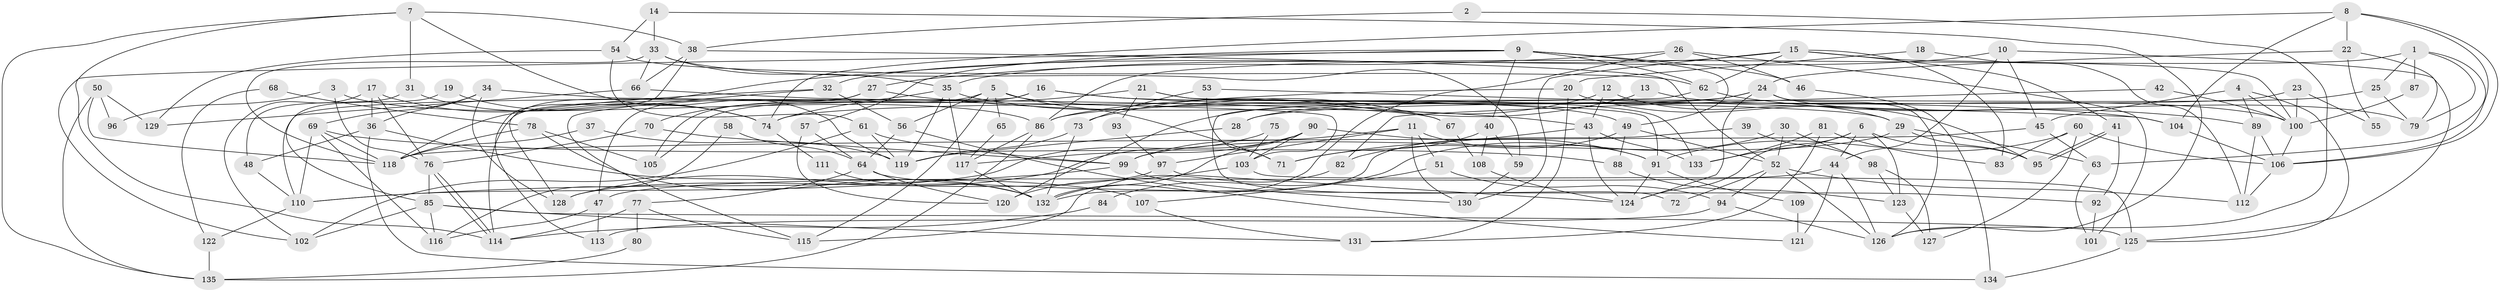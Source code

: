 // coarse degree distribution, {4: 0.21348314606741572, 6: 0.20224719101123595, 3: 0.19101123595505617, 5: 0.10112359550561797, 9: 0.0449438202247191, 10: 0.011235955056179775, 7: 0.0898876404494382, 2: 0.10112359550561797, 8: 0.0449438202247191}
// Generated by graph-tools (version 1.1) at 2025/23/03/03/25 07:23:56]
// undirected, 135 vertices, 270 edges
graph export_dot {
graph [start="1"]
  node [color=gray90,style=filled];
  1;
  2;
  3;
  4;
  5;
  6;
  7;
  8;
  9;
  10;
  11;
  12;
  13;
  14;
  15;
  16;
  17;
  18;
  19;
  20;
  21;
  22;
  23;
  24;
  25;
  26;
  27;
  28;
  29;
  30;
  31;
  32;
  33;
  34;
  35;
  36;
  37;
  38;
  39;
  40;
  41;
  42;
  43;
  44;
  45;
  46;
  47;
  48;
  49;
  50;
  51;
  52;
  53;
  54;
  55;
  56;
  57;
  58;
  59;
  60;
  61;
  62;
  63;
  64;
  65;
  66;
  67;
  68;
  69;
  70;
  71;
  72;
  73;
  74;
  75;
  76;
  77;
  78;
  79;
  80;
  81;
  82;
  83;
  84;
  85;
  86;
  87;
  88;
  89;
  90;
  91;
  92;
  93;
  94;
  95;
  96;
  97;
  98;
  99;
  100;
  101;
  102;
  103;
  104;
  105;
  106;
  107;
  108;
  109;
  110;
  111;
  112;
  113;
  114;
  115;
  116;
  117;
  118;
  119;
  120;
  121;
  122;
  123;
  124;
  125;
  126;
  127;
  128;
  129;
  130;
  131;
  132;
  133;
  134;
  135;
  1 -- 86;
  1 -- 25;
  1 -- 63;
  1 -- 79;
  1 -- 87;
  2 -- 38;
  2 -- 126;
  3 -- 86;
  3 -- 76;
  3 -- 96;
  4 -- 45;
  4 -- 89;
  4 -- 100;
  4 -- 125;
  5 -- 56;
  5 -- 49;
  5 -- 65;
  5 -- 71;
  5 -- 105;
  5 -- 115;
  6 -- 133;
  6 -- 95;
  6 -- 44;
  6 -- 123;
  6 -- 124;
  7 -- 119;
  7 -- 38;
  7 -- 31;
  7 -- 114;
  7 -- 135;
  8 -- 106;
  8 -- 106;
  8 -- 74;
  8 -- 22;
  8 -- 104;
  9 -- 102;
  9 -- 46;
  9 -- 40;
  9 -- 49;
  9 -- 57;
  9 -- 62;
  9 -- 128;
  10 -- 44;
  10 -- 125;
  10 -- 35;
  10 -- 45;
  11 -- 99;
  11 -- 130;
  11 -- 51;
  11 -- 91;
  11 -- 97;
  12 -- 43;
  12 -- 120;
  12 -- 29;
  13 -- 100;
  13 -- 73;
  14 -- 54;
  14 -- 126;
  14 -- 33;
  15 -- 130;
  15 -- 100;
  15 -- 32;
  15 -- 41;
  15 -- 62;
  15 -- 83;
  16 -- 29;
  16 -- 104;
  16 -- 105;
  16 -- 110;
  17 -- 36;
  17 -- 102;
  17 -- 74;
  17 -- 76;
  18 -- 112;
  18 -- 20;
  19 -- 85;
  19 -- 74;
  20 -- 131;
  20 -- 95;
  20 -- 86;
  21 -- 74;
  21 -- 91;
  21 -- 93;
  21 -- 133;
  22 -- 24;
  22 -- 55;
  22 -- 79;
  23 -- 100;
  23 -- 28;
  23 -- 55;
  24 -- 124;
  24 -- 79;
  24 -- 28;
  24 -- 74;
  24 -- 126;
  25 -- 86;
  25 -- 79;
  26 -- 132;
  26 -- 101;
  26 -- 27;
  26 -- 46;
  27 -- 114;
  27 -- 43;
  27 -- 47;
  28 -- 119;
  29 -- 63;
  29 -- 95;
  29 -- 99;
  30 -- 98;
  30 -- 52;
  30 -- 84;
  31 -- 74;
  31 -- 48;
  32 -- 118;
  32 -- 56;
  32 -- 115;
  33 -- 35;
  33 -- 59;
  33 -- 66;
  33 -- 118;
  34 -- 128;
  34 -- 69;
  34 -- 36;
  34 -- 103;
  35 -- 70;
  35 -- 67;
  35 -- 117;
  35 -- 119;
  36 -- 48;
  36 -- 107;
  36 -- 134;
  37 -- 118;
  37 -- 119;
  38 -- 113;
  38 -- 66;
  38 -- 52;
  39 -- 98;
  39 -- 132;
  40 -- 71;
  40 -- 59;
  40 -- 108;
  41 -- 95;
  41 -- 95;
  41 -- 92;
  42 -- 82;
  42 -- 100;
  43 -- 124;
  43 -- 71;
  43 -- 133;
  44 -- 126;
  44 -- 47;
  44 -- 121;
  45 -- 118;
  45 -- 63;
  46 -- 134;
  47 -- 113;
  47 -- 116;
  48 -- 110;
  49 -- 52;
  49 -- 82;
  49 -- 88;
  50 -- 135;
  50 -- 118;
  50 -- 96;
  50 -- 129;
  51 -- 107;
  51 -- 94;
  52 -- 94;
  52 -- 72;
  52 -- 112;
  52 -- 126;
  53 -- 71;
  53 -- 104;
  53 -- 73;
  54 -- 62;
  54 -- 61;
  54 -- 129;
  56 -- 64;
  56 -- 121;
  57 -- 64;
  57 -- 120;
  58 -- 64;
  58 -- 116;
  59 -- 130;
  60 -- 91;
  60 -- 106;
  60 -- 83;
  60 -- 127;
  61 -- 99;
  61 -- 119;
  61 -- 102;
  62 -- 72;
  62 -- 89;
  63 -- 101;
  64 -- 120;
  64 -- 77;
  64 -- 92;
  65 -- 117;
  66 -- 129;
  66 -- 67;
  67 -- 108;
  68 -- 78;
  68 -- 122;
  69 -- 116;
  69 -- 118;
  69 -- 88;
  69 -- 110;
  70 -- 99;
  70 -- 76;
  73 -- 132;
  73 -- 119;
  74 -- 111;
  75 -- 110;
  75 -- 103;
  76 -- 114;
  76 -- 114;
  76 -- 85;
  77 -- 115;
  77 -- 114;
  77 -- 80;
  78 -- 105;
  78 -- 132;
  78 -- 118;
  80 -- 135;
  81 -- 133;
  81 -- 83;
  81 -- 131;
  82 -- 115;
  84 -- 114;
  85 -- 125;
  85 -- 102;
  85 -- 116;
  85 -- 131;
  86 -- 117;
  86 -- 135;
  87 -- 100;
  88 -- 123;
  89 -- 112;
  89 -- 106;
  90 -- 91;
  90 -- 128;
  90 -- 103;
  90 -- 117;
  90 -- 132;
  91 -- 124;
  91 -- 109;
  92 -- 101;
  93 -- 97;
  94 -- 126;
  94 -- 113;
  97 -- 124;
  97 -- 128;
  98 -- 123;
  98 -- 127;
  99 -- 110;
  99 -- 130;
  100 -- 106;
  103 -- 120;
  103 -- 125;
  104 -- 106;
  106 -- 112;
  107 -- 131;
  108 -- 124;
  109 -- 121;
  110 -- 122;
  111 -- 132;
  117 -- 132;
  122 -- 135;
  123 -- 127;
  125 -- 134;
}
